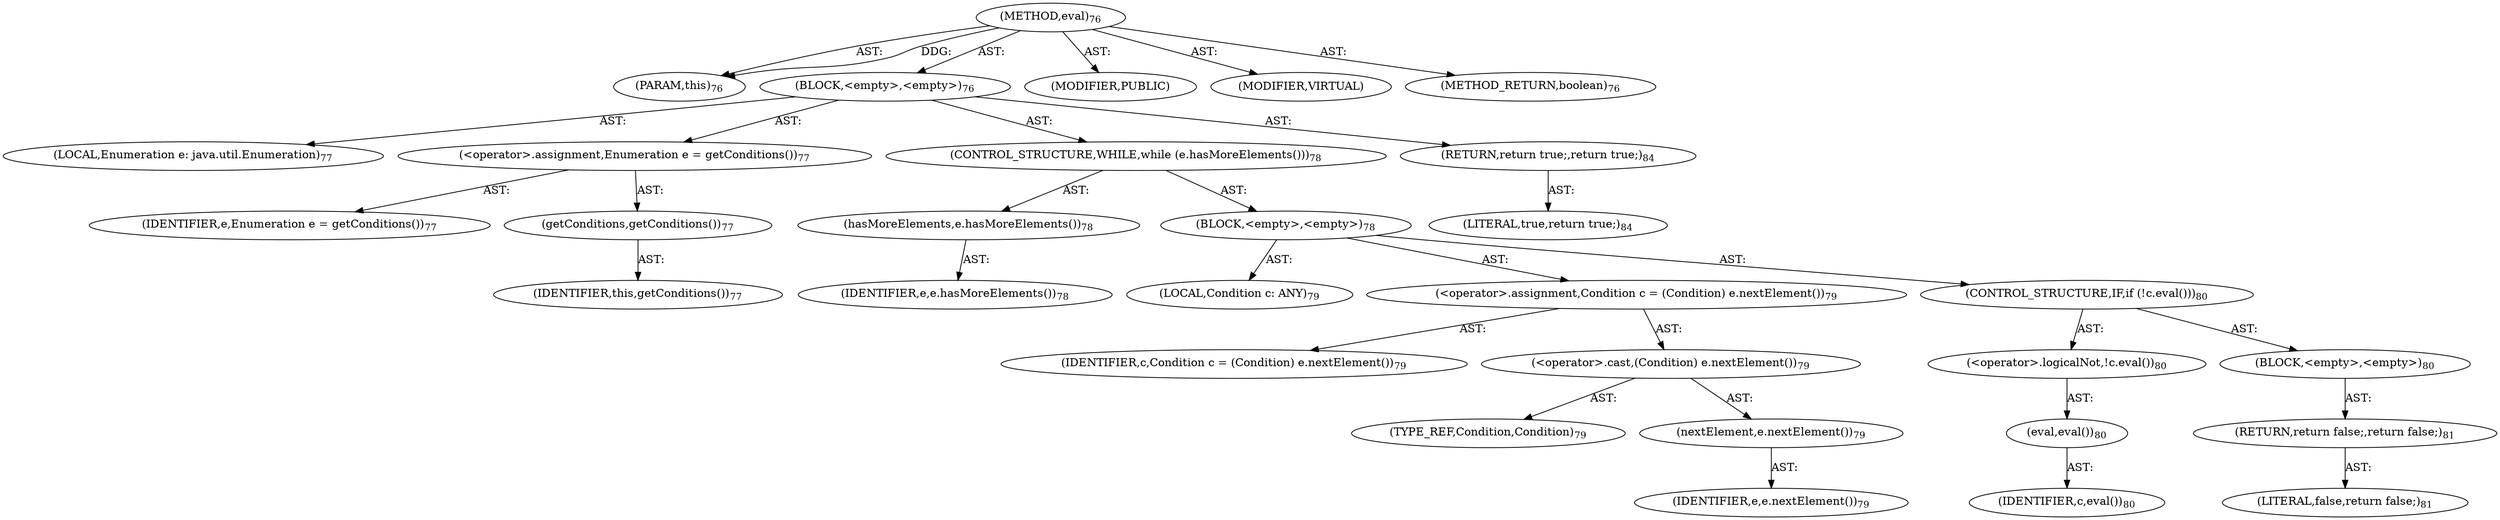 digraph "eval" {  
"111669149696" [label = <(METHOD,eval)<SUB>76</SUB>> ]
"115964116992" [label = <(PARAM,this)<SUB>76</SUB>> ]
"25769803776" [label = <(BLOCK,&lt;empty&gt;,&lt;empty&gt;)<SUB>76</SUB>> ]
"94489280512" [label = <(LOCAL,Enumeration e: java.util.Enumeration)<SUB>77</SUB>> ]
"30064771072" [label = <(&lt;operator&gt;.assignment,Enumeration e = getConditions())<SUB>77</SUB>> ]
"68719476737" [label = <(IDENTIFIER,e,Enumeration e = getConditions())<SUB>77</SUB>> ]
"30064771073" [label = <(getConditions,getConditions())<SUB>77</SUB>> ]
"68719476736" [label = <(IDENTIFIER,this,getConditions())<SUB>77</SUB>> ]
"47244640256" [label = <(CONTROL_STRUCTURE,WHILE,while (e.hasMoreElements()))<SUB>78</SUB>> ]
"30064771074" [label = <(hasMoreElements,e.hasMoreElements())<SUB>78</SUB>> ]
"68719476738" [label = <(IDENTIFIER,e,e.hasMoreElements())<SUB>78</SUB>> ]
"25769803777" [label = <(BLOCK,&lt;empty&gt;,&lt;empty&gt;)<SUB>78</SUB>> ]
"94489280513" [label = <(LOCAL,Condition c: ANY)<SUB>79</SUB>> ]
"30064771075" [label = <(&lt;operator&gt;.assignment,Condition c = (Condition) e.nextElement())<SUB>79</SUB>> ]
"68719476739" [label = <(IDENTIFIER,c,Condition c = (Condition) e.nextElement())<SUB>79</SUB>> ]
"30064771076" [label = <(&lt;operator&gt;.cast,(Condition) e.nextElement())<SUB>79</SUB>> ]
"180388626432" [label = <(TYPE_REF,Condition,Condition)<SUB>79</SUB>> ]
"30064771077" [label = <(nextElement,e.nextElement())<SUB>79</SUB>> ]
"68719476740" [label = <(IDENTIFIER,e,e.nextElement())<SUB>79</SUB>> ]
"47244640257" [label = <(CONTROL_STRUCTURE,IF,if (!c.eval()))<SUB>80</SUB>> ]
"30064771078" [label = <(&lt;operator&gt;.logicalNot,!c.eval())<SUB>80</SUB>> ]
"30064771079" [label = <(eval,eval())<SUB>80</SUB>> ]
"68719476741" [label = <(IDENTIFIER,c,eval())<SUB>80</SUB>> ]
"25769803778" [label = <(BLOCK,&lt;empty&gt;,&lt;empty&gt;)<SUB>80</SUB>> ]
"146028888064" [label = <(RETURN,return false;,return false;)<SUB>81</SUB>> ]
"90194313216" [label = <(LITERAL,false,return false;)<SUB>81</SUB>> ]
"146028888065" [label = <(RETURN,return true;,return true;)<SUB>84</SUB>> ]
"90194313217" [label = <(LITERAL,true,return true;)<SUB>84</SUB>> ]
"133143986176" [label = <(MODIFIER,PUBLIC)> ]
"133143986177" [label = <(MODIFIER,VIRTUAL)> ]
"128849018880" [label = <(METHOD_RETURN,boolean)<SUB>76</SUB>> ]
  "111669149696" -> "115964116992"  [ label = "AST: "] 
  "111669149696" -> "25769803776"  [ label = "AST: "] 
  "111669149696" -> "133143986176"  [ label = "AST: "] 
  "111669149696" -> "133143986177"  [ label = "AST: "] 
  "111669149696" -> "128849018880"  [ label = "AST: "] 
  "25769803776" -> "94489280512"  [ label = "AST: "] 
  "25769803776" -> "30064771072"  [ label = "AST: "] 
  "25769803776" -> "47244640256"  [ label = "AST: "] 
  "25769803776" -> "146028888065"  [ label = "AST: "] 
  "30064771072" -> "68719476737"  [ label = "AST: "] 
  "30064771072" -> "30064771073"  [ label = "AST: "] 
  "30064771073" -> "68719476736"  [ label = "AST: "] 
  "47244640256" -> "30064771074"  [ label = "AST: "] 
  "47244640256" -> "25769803777"  [ label = "AST: "] 
  "30064771074" -> "68719476738"  [ label = "AST: "] 
  "25769803777" -> "94489280513"  [ label = "AST: "] 
  "25769803777" -> "30064771075"  [ label = "AST: "] 
  "25769803777" -> "47244640257"  [ label = "AST: "] 
  "30064771075" -> "68719476739"  [ label = "AST: "] 
  "30064771075" -> "30064771076"  [ label = "AST: "] 
  "30064771076" -> "180388626432"  [ label = "AST: "] 
  "30064771076" -> "30064771077"  [ label = "AST: "] 
  "30064771077" -> "68719476740"  [ label = "AST: "] 
  "47244640257" -> "30064771078"  [ label = "AST: "] 
  "47244640257" -> "25769803778"  [ label = "AST: "] 
  "30064771078" -> "30064771079"  [ label = "AST: "] 
  "30064771079" -> "68719476741"  [ label = "AST: "] 
  "25769803778" -> "146028888064"  [ label = "AST: "] 
  "146028888064" -> "90194313216"  [ label = "AST: "] 
  "146028888065" -> "90194313217"  [ label = "AST: "] 
  "111669149696" -> "115964116992"  [ label = "DDG: "] 
}
